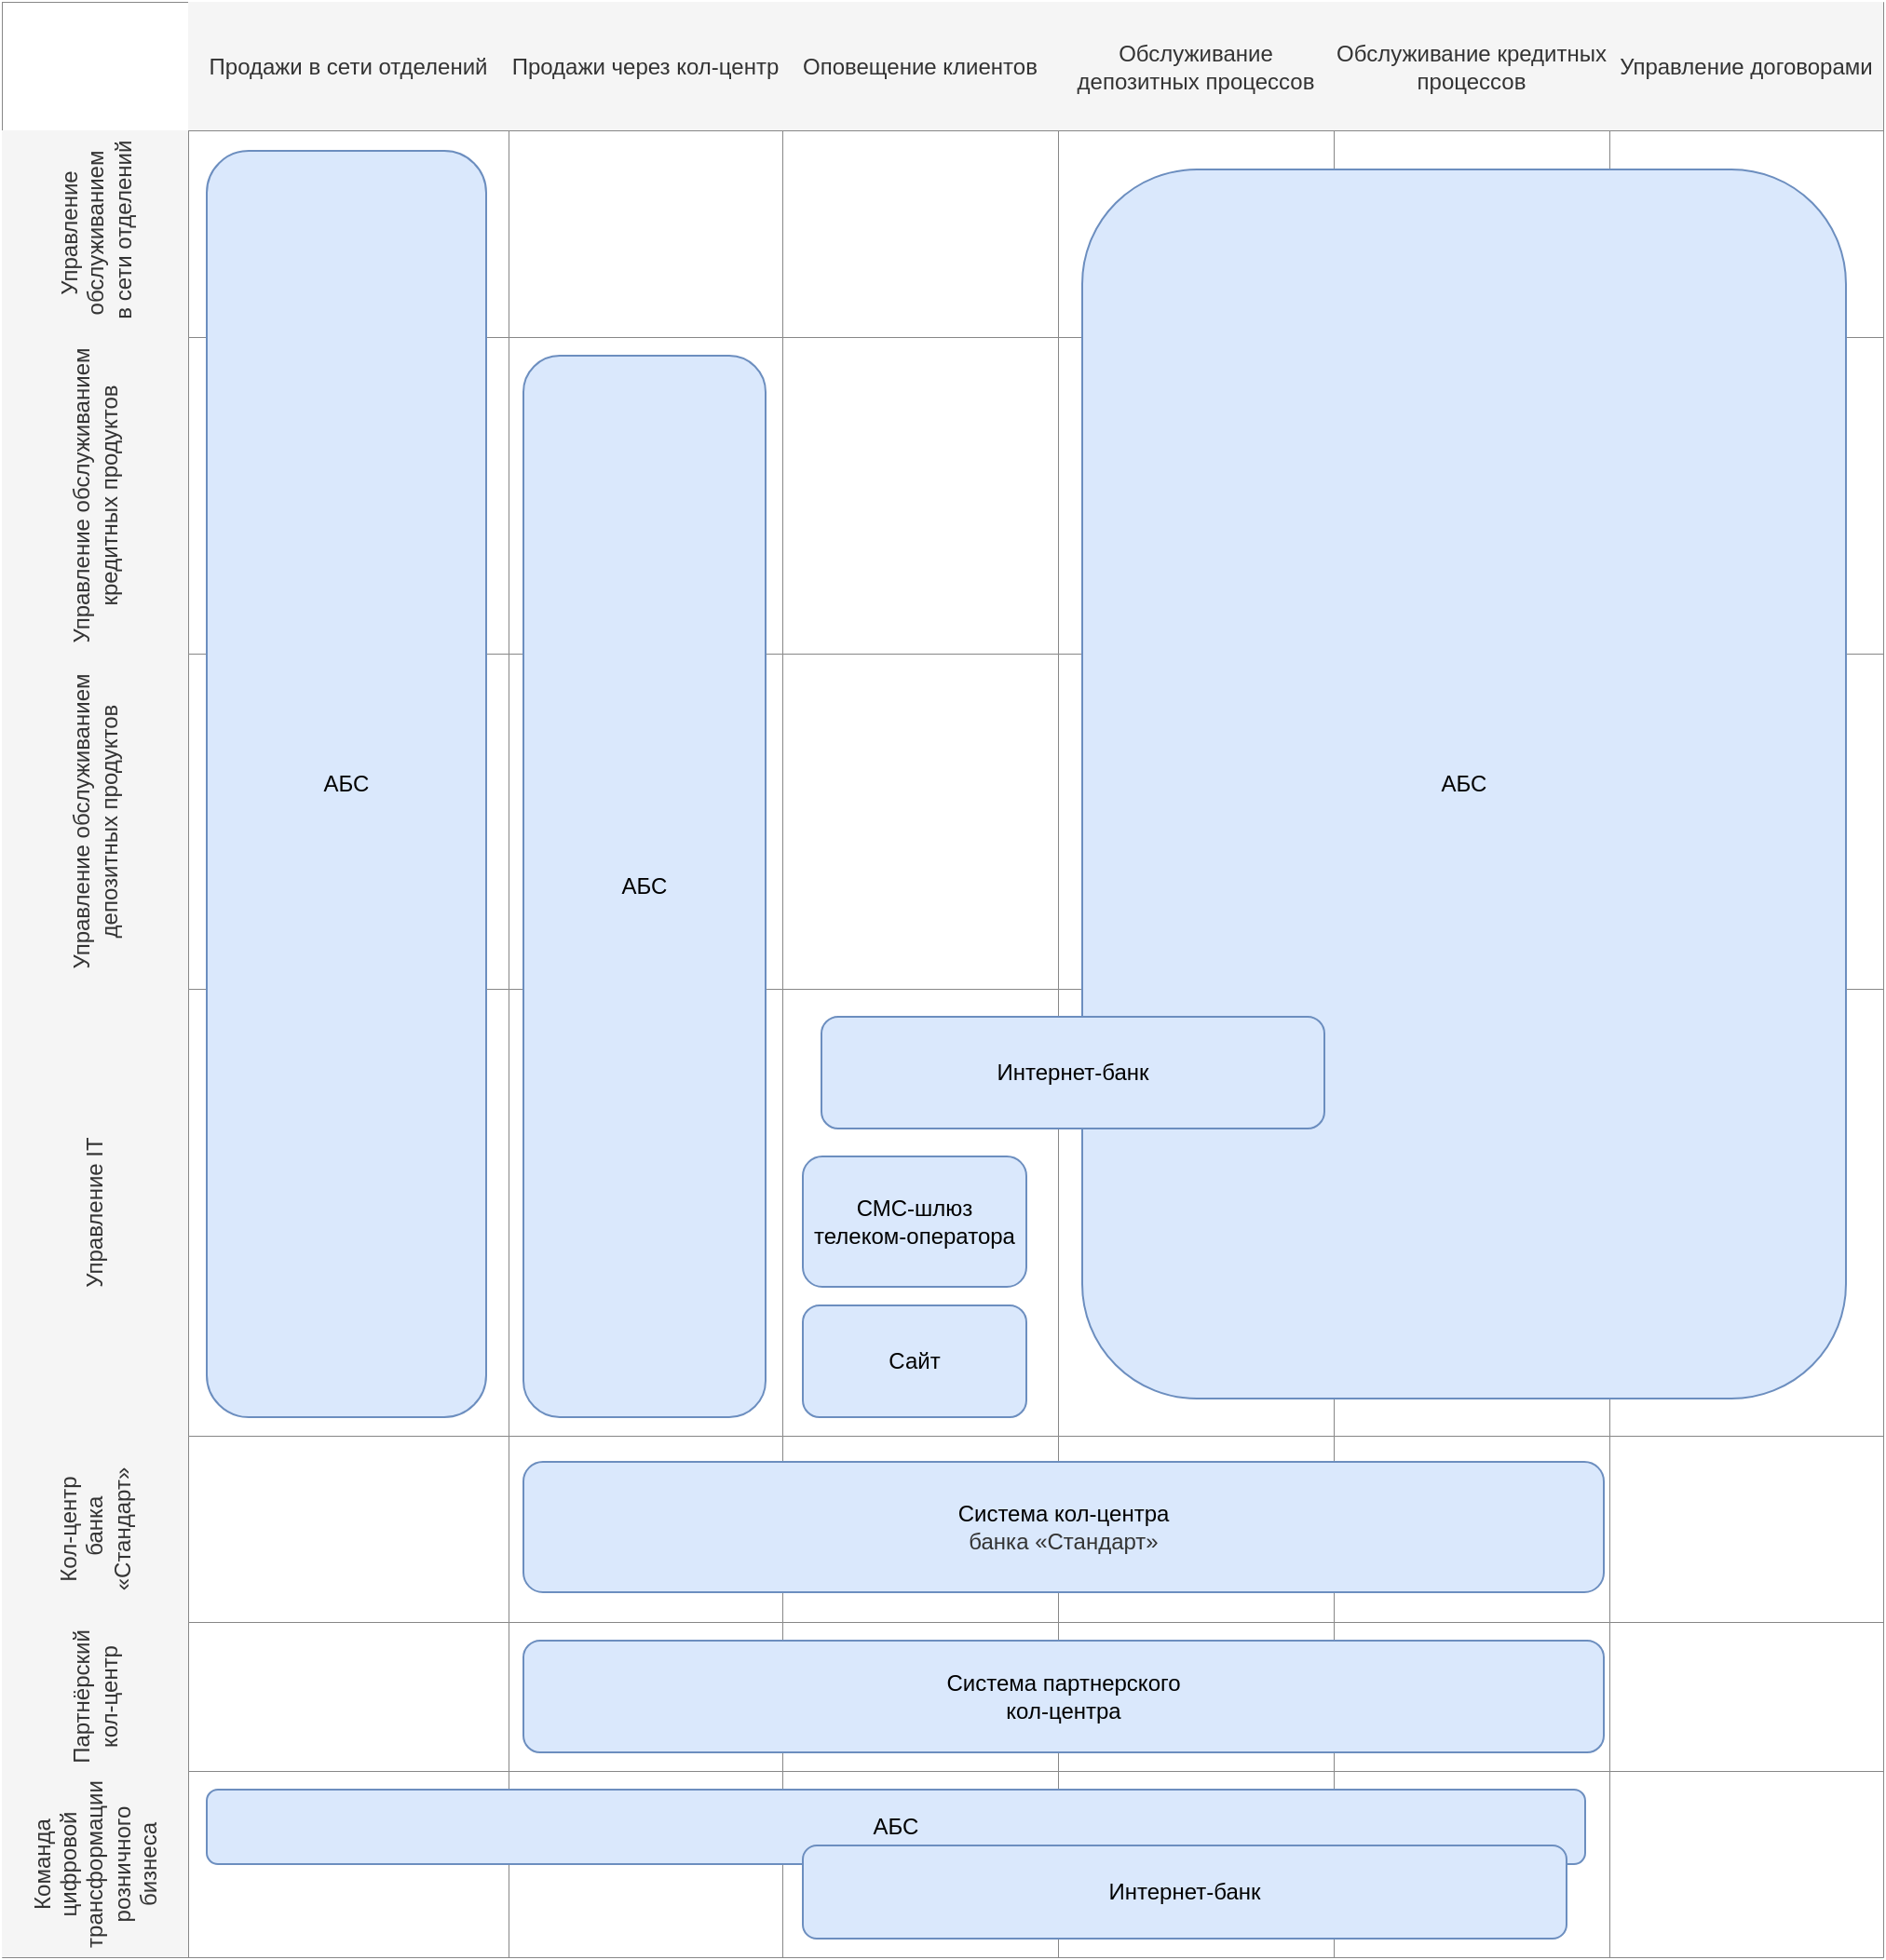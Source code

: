 <mxfile version="27.0.9">
  <diagram name="Страница — 1" id="2cAWmT8eCPH076zVH4jf">
    <mxGraphModel dx="3700" dy="1887" grid="1" gridSize="10" guides="1" tooltips="1" connect="1" arrows="1" fold="1" page="1" pageScale="1" pageWidth="827" pageHeight="1169" math="0" shadow="0">
      <root>
        <mxCell id="0" />
        <mxCell id="1" parent="0" />
        <mxCell id="GMlVwXj9C4NVi-SE928_-1" value="" style="shape=table;startSize=0;container=1;collapsible=0;childLayout=tableLayout;strokeColor=#878787;strokeWidth=0.5;" parent="1" vertex="1">
          <mxGeometry x="320" y="240" width="1010" height="1050" as="geometry" />
        </mxCell>
        <mxCell id="GMlVwXj9C4NVi-SE928_-2" value="" style="shape=tableRow;horizontal=0;startSize=0;swimlaneHead=0;swimlaneBody=0;strokeColor=inherit;top=0;left=0;bottom=0;right=0;collapsible=0;dropTarget=0;fillColor=none;points=[[0,0.5],[1,0.5]];portConstraint=eastwest;" parent="GMlVwXj9C4NVi-SE928_-1" vertex="1">
          <mxGeometry width="1010" height="69" as="geometry" />
        </mxCell>
        <mxCell id="GMlVwXj9C4NVi-SE928_-3" value="" style="shape=partialRectangle;html=1;whiteSpace=wrap;connectable=0;strokeColor=inherit;overflow=hidden;fillColor=none;top=0;left=0;bottom=0;right=0;pointerEvents=1;" parent="GMlVwXj9C4NVi-SE928_-2" vertex="1">
          <mxGeometry width="100" height="69" as="geometry">
            <mxRectangle width="100" height="69" as="alternateBounds" />
          </mxGeometry>
        </mxCell>
        <mxCell id="GMlVwXj9C4NVi-SE928_-4" value="Продажи в сети отделений" style="shape=partialRectangle;html=1;whiteSpace=wrap;connectable=0;strokeColor=#666666;overflow=hidden;fillColor=#f5f5f5;top=0;left=0;bottom=0;right=0;pointerEvents=1;fontColor=#333333;" parent="GMlVwXj9C4NVi-SE928_-2" vertex="1">
          <mxGeometry x="100" width="172" height="69" as="geometry">
            <mxRectangle width="172" height="69" as="alternateBounds" />
          </mxGeometry>
        </mxCell>
        <mxCell id="GMlVwXj9C4NVi-SE928_-5" value="Продажи через кол-центр" style="shape=partialRectangle;html=1;whiteSpace=wrap;connectable=0;strokeColor=#666666;overflow=hidden;fillColor=#f5f5f5;top=0;left=0;bottom=0;right=0;pointerEvents=1;fontColor=#333333;" parent="GMlVwXj9C4NVi-SE928_-2" vertex="1">
          <mxGeometry x="272" width="147" height="69" as="geometry">
            <mxRectangle width="147" height="69" as="alternateBounds" />
          </mxGeometry>
        </mxCell>
        <mxCell id="GMlVwXj9C4NVi-SE928_-6" value="Оповещение клиентов" style="shape=partialRectangle;html=1;whiteSpace=wrap;connectable=0;strokeColor=#666666;overflow=hidden;fillColor=#f5f5f5;top=0;left=0;bottom=0;right=0;pointerEvents=1;fontColor=#333333;" parent="GMlVwXj9C4NVi-SE928_-2" vertex="1">
          <mxGeometry x="419" width="148" height="69" as="geometry">
            <mxRectangle width="148" height="69" as="alternateBounds" />
          </mxGeometry>
        </mxCell>
        <mxCell id="GMlVwXj9C4NVi-SE928_-7" value="Обслуживание депозитных процессов" style="shape=partialRectangle;html=1;whiteSpace=wrap;connectable=0;strokeColor=#666666;overflow=hidden;fillColor=#f5f5f5;top=0;left=0;bottom=0;right=0;pointerEvents=1;fontColor=#333333;" parent="GMlVwXj9C4NVi-SE928_-2" vertex="1">
          <mxGeometry x="567" width="148" height="69" as="geometry">
            <mxRectangle width="148" height="69" as="alternateBounds" />
          </mxGeometry>
        </mxCell>
        <mxCell id="GMlVwXj9C4NVi-SE928_-8" value="Обслуживание кредитных процессов" style="shape=partialRectangle;html=1;whiteSpace=wrap;connectable=0;strokeColor=#666666;overflow=hidden;fillColor=#f5f5f5;top=0;left=0;bottom=0;right=0;pointerEvents=1;fontColor=#333333;" parent="GMlVwXj9C4NVi-SE928_-2" vertex="1">
          <mxGeometry x="715" width="148" height="69" as="geometry">
            <mxRectangle width="148" height="69" as="alternateBounds" />
          </mxGeometry>
        </mxCell>
        <mxCell id="GMlVwXj9C4NVi-SE928_-9" value="Управление договорами" style="shape=partialRectangle;html=1;whiteSpace=wrap;connectable=0;strokeColor=#666666;overflow=hidden;fillColor=#f5f5f5;top=0;left=0;bottom=0;right=0;pointerEvents=1;fontColor=#333333;" parent="GMlVwXj9C4NVi-SE928_-2" vertex="1">
          <mxGeometry x="863" width="147" height="69" as="geometry">
            <mxRectangle width="147" height="69" as="alternateBounds" />
          </mxGeometry>
        </mxCell>
        <mxCell id="GMlVwXj9C4NVi-SE928_-10" value="" style="shape=tableRow;horizontal=0;startSize=0;swimlaneHead=0;swimlaneBody=0;strokeColor=inherit;top=0;left=0;bottom=0;right=0;collapsible=0;dropTarget=0;fillColor=none;points=[[0,0.5],[1,0.5]];portConstraint=eastwest;" parent="GMlVwXj9C4NVi-SE928_-1" vertex="1">
          <mxGeometry y="69" width="1010" height="111" as="geometry" />
        </mxCell>
        <mxCell id="GMlVwXj9C4NVi-SE928_-11" value="&lt;font&gt;Управление обслуживанием&lt;/font&gt;&lt;div&gt;&lt;font&gt;&amp;nbsp;в сети отделений&lt;/font&gt;&lt;/div&gt;" style="shape=partialRectangle;html=1;whiteSpace=wrap;connectable=0;strokeColor=#666666;overflow=hidden;fillColor=#f5f5f5;top=0;left=0;bottom=0;right=0;pointerEvents=1;fontColor=#333333;horizontal=0;" parent="GMlVwXj9C4NVi-SE928_-10" vertex="1">
          <mxGeometry width="100" height="111" as="geometry">
            <mxRectangle width="100" height="111" as="alternateBounds" />
          </mxGeometry>
        </mxCell>
        <mxCell id="GMlVwXj9C4NVi-SE928_-12" value="" style="shape=partialRectangle;html=1;whiteSpace=wrap;connectable=0;strokeColor=inherit;overflow=hidden;fillColor=none;top=0;left=0;bottom=0;right=0;pointerEvents=1;" parent="GMlVwXj9C4NVi-SE928_-10" vertex="1">
          <mxGeometry x="100" width="172" height="111" as="geometry">
            <mxRectangle width="172" height="111" as="alternateBounds" />
          </mxGeometry>
        </mxCell>
        <mxCell id="GMlVwXj9C4NVi-SE928_-13" value="" style="shape=partialRectangle;html=1;whiteSpace=wrap;connectable=0;strokeColor=inherit;overflow=hidden;fillColor=none;top=0;left=0;bottom=0;right=0;pointerEvents=1;" parent="GMlVwXj9C4NVi-SE928_-10" vertex="1">
          <mxGeometry x="272" width="147" height="111" as="geometry">
            <mxRectangle width="147" height="111" as="alternateBounds" />
          </mxGeometry>
        </mxCell>
        <mxCell id="GMlVwXj9C4NVi-SE928_-14" value="" style="shape=partialRectangle;html=1;whiteSpace=wrap;connectable=0;strokeColor=inherit;overflow=hidden;fillColor=none;top=0;left=0;bottom=0;right=0;pointerEvents=1;" parent="GMlVwXj9C4NVi-SE928_-10" vertex="1">
          <mxGeometry x="419" width="148" height="111" as="geometry">
            <mxRectangle width="148" height="111" as="alternateBounds" />
          </mxGeometry>
        </mxCell>
        <mxCell id="GMlVwXj9C4NVi-SE928_-15" value="" style="shape=partialRectangle;html=1;whiteSpace=wrap;connectable=0;strokeColor=inherit;overflow=hidden;fillColor=none;top=0;left=0;bottom=0;right=0;pointerEvents=1;" parent="GMlVwXj9C4NVi-SE928_-10" vertex="1">
          <mxGeometry x="567" width="148" height="111" as="geometry">
            <mxRectangle width="148" height="111" as="alternateBounds" />
          </mxGeometry>
        </mxCell>
        <mxCell id="GMlVwXj9C4NVi-SE928_-16" value="" style="shape=partialRectangle;html=1;whiteSpace=wrap;connectable=0;strokeColor=inherit;overflow=hidden;fillColor=none;top=0;left=0;bottom=0;right=0;pointerEvents=1;" parent="GMlVwXj9C4NVi-SE928_-10" vertex="1">
          <mxGeometry x="715" width="148" height="111" as="geometry">
            <mxRectangle width="148" height="111" as="alternateBounds" />
          </mxGeometry>
        </mxCell>
        <mxCell id="GMlVwXj9C4NVi-SE928_-17" value="" style="shape=partialRectangle;html=1;whiteSpace=wrap;connectable=0;strokeColor=inherit;overflow=hidden;fillColor=none;top=0;left=0;bottom=0;right=0;pointerEvents=1;" parent="GMlVwXj9C4NVi-SE928_-10" vertex="1">
          <mxGeometry x="863" width="147" height="111" as="geometry">
            <mxRectangle width="147" height="111" as="alternateBounds" />
          </mxGeometry>
        </mxCell>
        <mxCell id="GMlVwXj9C4NVi-SE928_-18" value="" style="shape=tableRow;horizontal=0;startSize=0;swimlaneHead=0;swimlaneBody=0;strokeColor=inherit;top=0;left=0;bottom=0;right=0;collapsible=0;dropTarget=0;fillColor=none;points=[[0,0.5],[1,0.5]];portConstraint=eastwest;" parent="GMlVwXj9C4NVi-SE928_-1" vertex="1">
          <mxGeometry y="180" width="1010" height="170" as="geometry" />
        </mxCell>
        <mxCell id="GMlVwXj9C4NVi-SE928_-19" value="Управление обслуживанием кредитных продуктов" style="shape=partialRectangle;html=1;whiteSpace=wrap;connectable=0;overflow=hidden;top=0;left=0;bottom=0;right=0;pointerEvents=1;fillColor=#f5f5f5;strokeColor=#666666;fontColor=#333333;horizontal=0;" parent="GMlVwXj9C4NVi-SE928_-18" vertex="1">
          <mxGeometry width="100" height="170" as="geometry">
            <mxRectangle width="100" height="170" as="alternateBounds" />
          </mxGeometry>
        </mxCell>
        <mxCell id="GMlVwXj9C4NVi-SE928_-20" value="" style="shape=partialRectangle;html=1;whiteSpace=wrap;connectable=0;strokeColor=inherit;overflow=hidden;fillColor=none;top=0;left=0;bottom=0;right=0;pointerEvents=1;" parent="GMlVwXj9C4NVi-SE928_-18" vertex="1">
          <mxGeometry x="100" width="172" height="170" as="geometry">
            <mxRectangle width="172" height="170" as="alternateBounds" />
          </mxGeometry>
        </mxCell>
        <mxCell id="GMlVwXj9C4NVi-SE928_-21" value="" style="shape=partialRectangle;html=1;whiteSpace=wrap;connectable=0;strokeColor=inherit;overflow=hidden;fillColor=none;top=0;left=0;bottom=0;right=0;pointerEvents=1;" parent="GMlVwXj9C4NVi-SE928_-18" vertex="1">
          <mxGeometry x="272" width="147" height="170" as="geometry">
            <mxRectangle width="147" height="170" as="alternateBounds" />
          </mxGeometry>
        </mxCell>
        <mxCell id="GMlVwXj9C4NVi-SE928_-22" value="" style="shape=partialRectangle;html=1;whiteSpace=wrap;connectable=0;strokeColor=inherit;overflow=hidden;fillColor=none;top=0;left=0;bottom=0;right=0;pointerEvents=1;" parent="GMlVwXj9C4NVi-SE928_-18" vertex="1">
          <mxGeometry x="419" width="148" height="170" as="geometry">
            <mxRectangle width="148" height="170" as="alternateBounds" />
          </mxGeometry>
        </mxCell>
        <mxCell id="GMlVwXj9C4NVi-SE928_-23" value="" style="shape=partialRectangle;html=1;whiteSpace=wrap;connectable=0;strokeColor=inherit;overflow=hidden;fillColor=none;top=0;left=0;bottom=0;right=0;pointerEvents=1;" parent="GMlVwXj9C4NVi-SE928_-18" vertex="1">
          <mxGeometry x="567" width="148" height="170" as="geometry">
            <mxRectangle width="148" height="170" as="alternateBounds" />
          </mxGeometry>
        </mxCell>
        <mxCell id="GMlVwXj9C4NVi-SE928_-24" value="" style="shape=partialRectangle;html=1;whiteSpace=wrap;connectable=0;strokeColor=inherit;overflow=hidden;fillColor=none;top=0;left=0;bottom=0;right=0;pointerEvents=1;" parent="GMlVwXj9C4NVi-SE928_-18" vertex="1">
          <mxGeometry x="715" width="148" height="170" as="geometry">
            <mxRectangle width="148" height="170" as="alternateBounds" />
          </mxGeometry>
        </mxCell>
        <mxCell id="GMlVwXj9C4NVi-SE928_-25" value="" style="shape=partialRectangle;html=1;whiteSpace=wrap;connectable=0;strokeColor=inherit;overflow=hidden;fillColor=none;top=0;left=0;bottom=0;right=0;pointerEvents=1;" parent="GMlVwXj9C4NVi-SE928_-18" vertex="1">
          <mxGeometry x="863" width="147" height="170" as="geometry">
            <mxRectangle width="147" height="170" as="alternateBounds" />
          </mxGeometry>
        </mxCell>
        <mxCell id="GMlVwXj9C4NVi-SE928_-26" value="" style="shape=tableRow;horizontal=0;startSize=0;swimlaneHead=0;swimlaneBody=0;strokeColor=inherit;top=0;left=0;bottom=0;right=0;collapsible=0;dropTarget=0;fillColor=none;points=[[0,0.5],[1,0.5]];portConstraint=eastwest;" parent="GMlVwXj9C4NVi-SE928_-1" vertex="1">
          <mxGeometry y="350" width="1010" height="180" as="geometry" />
        </mxCell>
        <mxCell id="GMlVwXj9C4NVi-SE928_-27" value="Управление обслуживанием депозитных продуктов" style="shape=partialRectangle;html=1;whiteSpace=wrap;connectable=0;strokeColor=#666666;overflow=hidden;fillColor=#f5f5f5;top=0;left=0;bottom=0;right=0;pointerEvents=1;fontColor=#333333;horizontal=0;" parent="GMlVwXj9C4NVi-SE928_-26" vertex="1">
          <mxGeometry width="100" height="180" as="geometry">
            <mxRectangle width="100" height="180" as="alternateBounds" />
          </mxGeometry>
        </mxCell>
        <mxCell id="GMlVwXj9C4NVi-SE928_-28" value="" style="shape=partialRectangle;html=1;whiteSpace=wrap;connectable=0;strokeColor=inherit;overflow=hidden;fillColor=none;top=0;left=0;bottom=0;right=0;pointerEvents=1;" parent="GMlVwXj9C4NVi-SE928_-26" vertex="1">
          <mxGeometry x="100" width="172" height="180" as="geometry">
            <mxRectangle width="172" height="180" as="alternateBounds" />
          </mxGeometry>
        </mxCell>
        <mxCell id="GMlVwXj9C4NVi-SE928_-29" value="" style="shape=partialRectangle;html=1;whiteSpace=wrap;connectable=0;strokeColor=inherit;overflow=hidden;fillColor=none;top=0;left=0;bottom=0;right=0;pointerEvents=1;" parent="GMlVwXj9C4NVi-SE928_-26" vertex="1">
          <mxGeometry x="272" width="147" height="180" as="geometry">
            <mxRectangle width="147" height="180" as="alternateBounds" />
          </mxGeometry>
        </mxCell>
        <mxCell id="GMlVwXj9C4NVi-SE928_-30" value="" style="shape=partialRectangle;html=1;whiteSpace=wrap;connectable=0;strokeColor=inherit;overflow=hidden;fillColor=none;top=0;left=0;bottom=0;right=0;pointerEvents=1;" parent="GMlVwXj9C4NVi-SE928_-26" vertex="1">
          <mxGeometry x="419" width="148" height="180" as="geometry">
            <mxRectangle width="148" height="180" as="alternateBounds" />
          </mxGeometry>
        </mxCell>
        <mxCell id="GMlVwXj9C4NVi-SE928_-31" value="" style="shape=partialRectangle;html=1;whiteSpace=wrap;connectable=0;strokeColor=inherit;overflow=hidden;fillColor=none;top=0;left=0;bottom=0;right=0;pointerEvents=1;" parent="GMlVwXj9C4NVi-SE928_-26" vertex="1">
          <mxGeometry x="567" width="148" height="180" as="geometry">
            <mxRectangle width="148" height="180" as="alternateBounds" />
          </mxGeometry>
        </mxCell>
        <mxCell id="GMlVwXj9C4NVi-SE928_-32" value="" style="shape=partialRectangle;html=1;whiteSpace=wrap;connectable=0;strokeColor=inherit;overflow=hidden;fillColor=none;top=0;left=0;bottom=0;right=0;pointerEvents=1;" parent="GMlVwXj9C4NVi-SE928_-26" vertex="1">
          <mxGeometry x="715" width="148" height="180" as="geometry">
            <mxRectangle width="148" height="180" as="alternateBounds" />
          </mxGeometry>
        </mxCell>
        <mxCell id="GMlVwXj9C4NVi-SE928_-33" value="" style="shape=partialRectangle;html=1;whiteSpace=wrap;connectable=0;strokeColor=inherit;overflow=hidden;fillColor=none;top=0;left=0;bottom=0;right=0;pointerEvents=1;" parent="GMlVwXj9C4NVi-SE928_-26" vertex="1">
          <mxGeometry x="863" width="147" height="180" as="geometry">
            <mxRectangle width="147" height="180" as="alternateBounds" />
          </mxGeometry>
        </mxCell>
        <mxCell id="GMlVwXj9C4NVi-SE928_-34" value="" style="shape=tableRow;horizontal=0;startSize=0;swimlaneHead=0;swimlaneBody=0;strokeColor=inherit;top=0;left=0;bottom=0;right=0;collapsible=0;dropTarget=0;fillColor=none;points=[[0,0.5],[1,0.5]];portConstraint=eastwest;" parent="GMlVwXj9C4NVi-SE928_-1" vertex="1">
          <mxGeometry y="530" width="1010" height="240" as="geometry" />
        </mxCell>
        <mxCell id="GMlVwXj9C4NVi-SE928_-35" value="Управление IT" style="shape=partialRectangle;html=1;whiteSpace=wrap;connectable=0;strokeColor=#666666;overflow=hidden;fillColor=#f5f5f5;top=0;left=0;bottom=0;right=0;pointerEvents=1;fontColor=#333333;horizontal=0;" parent="GMlVwXj9C4NVi-SE928_-34" vertex="1">
          <mxGeometry width="100" height="240" as="geometry">
            <mxRectangle width="100" height="240" as="alternateBounds" />
          </mxGeometry>
        </mxCell>
        <mxCell id="GMlVwXj9C4NVi-SE928_-36" value="" style="shape=partialRectangle;html=1;whiteSpace=wrap;connectable=0;strokeColor=inherit;overflow=hidden;fillColor=none;top=0;left=0;bottom=0;right=0;pointerEvents=1;" parent="GMlVwXj9C4NVi-SE928_-34" vertex="1">
          <mxGeometry x="100" width="172" height="240" as="geometry">
            <mxRectangle width="172" height="240" as="alternateBounds" />
          </mxGeometry>
        </mxCell>
        <mxCell id="GMlVwXj9C4NVi-SE928_-37" value="" style="shape=partialRectangle;html=1;whiteSpace=wrap;connectable=0;strokeColor=inherit;overflow=hidden;fillColor=none;top=0;left=0;bottom=0;right=0;pointerEvents=1;" parent="GMlVwXj9C4NVi-SE928_-34" vertex="1">
          <mxGeometry x="272" width="147" height="240" as="geometry">
            <mxRectangle width="147" height="240" as="alternateBounds" />
          </mxGeometry>
        </mxCell>
        <mxCell id="GMlVwXj9C4NVi-SE928_-38" value="" style="shape=partialRectangle;html=1;whiteSpace=wrap;connectable=0;strokeColor=inherit;overflow=hidden;fillColor=none;top=0;left=0;bottom=0;right=0;pointerEvents=1;" parent="GMlVwXj9C4NVi-SE928_-34" vertex="1">
          <mxGeometry x="419" width="148" height="240" as="geometry">
            <mxRectangle width="148" height="240" as="alternateBounds" />
          </mxGeometry>
        </mxCell>
        <mxCell id="GMlVwXj9C4NVi-SE928_-39" value="" style="shape=partialRectangle;html=1;whiteSpace=wrap;connectable=0;strokeColor=inherit;overflow=hidden;fillColor=none;top=0;left=0;bottom=0;right=0;pointerEvents=1;" parent="GMlVwXj9C4NVi-SE928_-34" vertex="1">
          <mxGeometry x="567" width="148" height="240" as="geometry">
            <mxRectangle width="148" height="240" as="alternateBounds" />
          </mxGeometry>
        </mxCell>
        <mxCell id="GMlVwXj9C4NVi-SE928_-40" value="" style="shape=partialRectangle;html=1;whiteSpace=wrap;connectable=0;strokeColor=inherit;overflow=hidden;fillColor=none;top=0;left=0;bottom=0;right=0;pointerEvents=1;" parent="GMlVwXj9C4NVi-SE928_-34" vertex="1">
          <mxGeometry x="715" width="148" height="240" as="geometry">
            <mxRectangle width="148" height="240" as="alternateBounds" />
          </mxGeometry>
        </mxCell>
        <mxCell id="GMlVwXj9C4NVi-SE928_-41" value="" style="shape=partialRectangle;html=1;whiteSpace=wrap;connectable=0;strokeColor=inherit;overflow=hidden;fillColor=none;top=0;left=0;bottom=0;right=0;pointerEvents=1;" parent="GMlVwXj9C4NVi-SE928_-34" vertex="1">
          <mxGeometry x="863" width="147" height="240" as="geometry">
            <mxRectangle width="147" height="240" as="alternateBounds" />
          </mxGeometry>
        </mxCell>
        <mxCell id="GMlVwXj9C4NVi-SE928_-42" value="" style="shape=tableRow;horizontal=0;startSize=0;swimlaneHead=0;swimlaneBody=0;strokeColor=inherit;top=0;left=0;bottom=0;right=0;collapsible=0;dropTarget=0;fillColor=none;points=[[0,0.5],[1,0.5]];portConstraint=eastwest;" parent="GMlVwXj9C4NVi-SE928_-1" vertex="1">
          <mxGeometry y="770" width="1010" height="100" as="geometry" />
        </mxCell>
        <mxCell id="GMlVwXj9C4NVi-SE928_-43" value="Кол-центр&lt;div&gt;&amp;nbsp;банка «Стандарт»&lt;/div&gt;" style="shape=partialRectangle;html=1;whiteSpace=wrap;connectable=0;strokeColor=#666666;overflow=hidden;fillColor=#f5f5f5;top=0;left=0;bottom=0;right=0;pointerEvents=1;fontColor=#333333;horizontal=0;" parent="GMlVwXj9C4NVi-SE928_-42" vertex="1">
          <mxGeometry width="100" height="100" as="geometry">
            <mxRectangle width="100" height="100" as="alternateBounds" />
          </mxGeometry>
        </mxCell>
        <mxCell id="GMlVwXj9C4NVi-SE928_-44" value="" style="shape=partialRectangle;html=1;whiteSpace=wrap;connectable=0;strokeColor=inherit;overflow=hidden;fillColor=none;top=0;left=0;bottom=0;right=0;pointerEvents=1;" parent="GMlVwXj9C4NVi-SE928_-42" vertex="1">
          <mxGeometry x="100" width="172" height="100" as="geometry">
            <mxRectangle width="172" height="100" as="alternateBounds" />
          </mxGeometry>
        </mxCell>
        <mxCell id="GMlVwXj9C4NVi-SE928_-45" value="" style="shape=partialRectangle;html=1;whiteSpace=wrap;connectable=0;strokeColor=inherit;overflow=hidden;fillColor=none;top=0;left=0;bottom=0;right=0;pointerEvents=1;" parent="GMlVwXj9C4NVi-SE928_-42" vertex="1">
          <mxGeometry x="272" width="147" height="100" as="geometry">
            <mxRectangle width="147" height="100" as="alternateBounds" />
          </mxGeometry>
        </mxCell>
        <mxCell id="GMlVwXj9C4NVi-SE928_-46" value="" style="shape=partialRectangle;html=1;whiteSpace=wrap;connectable=0;strokeColor=inherit;overflow=hidden;fillColor=none;top=0;left=0;bottom=0;right=0;pointerEvents=1;" parent="GMlVwXj9C4NVi-SE928_-42" vertex="1">
          <mxGeometry x="419" width="148" height="100" as="geometry">
            <mxRectangle width="148" height="100" as="alternateBounds" />
          </mxGeometry>
        </mxCell>
        <mxCell id="GMlVwXj9C4NVi-SE928_-47" value="" style="shape=partialRectangle;html=1;whiteSpace=wrap;connectable=0;strokeColor=inherit;overflow=hidden;fillColor=none;top=0;left=0;bottom=0;right=0;pointerEvents=1;" parent="GMlVwXj9C4NVi-SE928_-42" vertex="1">
          <mxGeometry x="567" width="148" height="100" as="geometry">
            <mxRectangle width="148" height="100" as="alternateBounds" />
          </mxGeometry>
        </mxCell>
        <mxCell id="GMlVwXj9C4NVi-SE928_-48" value="" style="shape=partialRectangle;html=1;whiteSpace=wrap;connectable=0;strokeColor=inherit;overflow=hidden;fillColor=none;top=0;left=0;bottom=0;right=0;pointerEvents=1;" parent="GMlVwXj9C4NVi-SE928_-42" vertex="1">
          <mxGeometry x="715" width="148" height="100" as="geometry">
            <mxRectangle width="148" height="100" as="alternateBounds" />
          </mxGeometry>
        </mxCell>
        <mxCell id="GMlVwXj9C4NVi-SE928_-49" value="" style="shape=partialRectangle;html=1;whiteSpace=wrap;connectable=0;strokeColor=inherit;overflow=hidden;fillColor=none;top=0;left=0;bottom=0;right=0;pointerEvents=1;" parent="GMlVwXj9C4NVi-SE928_-42" vertex="1">
          <mxGeometry x="863" width="147" height="100" as="geometry">
            <mxRectangle width="147" height="100" as="alternateBounds" />
          </mxGeometry>
        </mxCell>
        <mxCell id="GMlVwXj9C4NVi-SE928_-50" value="" style="shape=tableRow;horizontal=0;startSize=0;swimlaneHead=0;swimlaneBody=0;strokeColor=inherit;top=0;left=0;bottom=0;right=0;collapsible=0;dropTarget=0;fillColor=none;points=[[0,0.5],[1,0.5]];portConstraint=eastwest;" parent="GMlVwXj9C4NVi-SE928_-1" vertex="1">
          <mxGeometry y="870" width="1010" height="80" as="geometry" />
        </mxCell>
        <mxCell id="GMlVwXj9C4NVi-SE928_-51" value="Партнёрский кол-центр" style="shape=partialRectangle;html=1;whiteSpace=wrap;connectable=0;strokeColor=#666666;overflow=hidden;fillColor=#f5f5f5;top=0;left=0;bottom=0;right=0;pointerEvents=1;fontColor=#333333;horizontal=0;" parent="GMlVwXj9C4NVi-SE928_-50" vertex="1">
          <mxGeometry width="100" height="80" as="geometry">
            <mxRectangle width="100" height="80" as="alternateBounds" />
          </mxGeometry>
        </mxCell>
        <mxCell id="GMlVwXj9C4NVi-SE928_-52" value="" style="shape=partialRectangle;html=1;whiteSpace=wrap;connectable=0;strokeColor=inherit;overflow=hidden;fillColor=none;top=0;left=0;bottom=0;right=0;pointerEvents=1;" parent="GMlVwXj9C4NVi-SE928_-50" vertex="1">
          <mxGeometry x="100" width="172" height="80" as="geometry">
            <mxRectangle width="172" height="80" as="alternateBounds" />
          </mxGeometry>
        </mxCell>
        <mxCell id="GMlVwXj9C4NVi-SE928_-53" value="" style="shape=partialRectangle;html=1;whiteSpace=wrap;connectable=0;strokeColor=inherit;overflow=hidden;fillColor=none;top=0;left=0;bottom=0;right=0;pointerEvents=1;" parent="GMlVwXj9C4NVi-SE928_-50" vertex="1">
          <mxGeometry x="272" width="147" height="80" as="geometry">
            <mxRectangle width="147" height="80" as="alternateBounds" />
          </mxGeometry>
        </mxCell>
        <mxCell id="GMlVwXj9C4NVi-SE928_-54" value="" style="shape=partialRectangle;html=1;whiteSpace=wrap;connectable=0;strokeColor=inherit;overflow=hidden;fillColor=none;top=0;left=0;bottom=0;right=0;pointerEvents=1;" parent="GMlVwXj9C4NVi-SE928_-50" vertex="1">
          <mxGeometry x="419" width="148" height="80" as="geometry">
            <mxRectangle width="148" height="80" as="alternateBounds" />
          </mxGeometry>
        </mxCell>
        <mxCell id="GMlVwXj9C4NVi-SE928_-55" value="" style="shape=partialRectangle;html=1;whiteSpace=wrap;connectable=0;strokeColor=inherit;overflow=hidden;fillColor=none;top=0;left=0;bottom=0;right=0;pointerEvents=1;" parent="GMlVwXj9C4NVi-SE928_-50" vertex="1">
          <mxGeometry x="567" width="148" height="80" as="geometry">
            <mxRectangle width="148" height="80" as="alternateBounds" />
          </mxGeometry>
        </mxCell>
        <mxCell id="GMlVwXj9C4NVi-SE928_-56" value="" style="shape=partialRectangle;html=1;whiteSpace=wrap;connectable=0;strokeColor=inherit;overflow=hidden;fillColor=none;top=0;left=0;bottom=0;right=0;pointerEvents=1;" parent="GMlVwXj9C4NVi-SE928_-50" vertex="1">
          <mxGeometry x="715" width="148" height="80" as="geometry">
            <mxRectangle width="148" height="80" as="alternateBounds" />
          </mxGeometry>
        </mxCell>
        <mxCell id="GMlVwXj9C4NVi-SE928_-57" value="" style="shape=partialRectangle;html=1;whiteSpace=wrap;connectable=0;strokeColor=inherit;overflow=hidden;fillColor=none;top=0;left=0;bottom=0;right=0;pointerEvents=1;" parent="GMlVwXj9C4NVi-SE928_-50" vertex="1">
          <mxGeometry x="863" width="147" height="80" as="geometry">
            <mxRectangle width="147" height="80" as="alternateBounds" />
          </mxGeometry>
        </mxCell>
        <mxCell id="GMlVwXj9C4NVi-SE928_-58" value="" style="shape=tableRow;horizontal=0;startSize=0;swimlaneHead=0;swimlaneBody=0;strokeColor=inherit;top=0;left=0;bottom=0;right=0;collapsible=0;dropTarget=0;fillColor=none;points=[[0,0.5],[1,0.5]];portConstraint=eastwest;" parent="GMlVwXj9C4NVi-SE928_-1" vertex="1">
          <mxGeometry y="950" width="1010" height="100" as="geometry" />
        </mxCell>
        <mxCell id="GMlVwXj9C4NVi-SE928_-59" value="Команда цифровой трансформации розничного бизнеса" style="shape=partialRectangle;html=1;whiteSpace=wrap;connectable=0;strokeColor=#666666;overflow=hidden;fillColor=#f5f5f5;top=0;left=0;bottom=0;right=0;pointerEvents=1;fontColor=#333333;horizontal=0;" parent="GMlVwXj9C4NVi-SE928_-58" vertex="1">
          <mxGeometry width="100" height="100" as="geometry">
            <mxRectangle width="100" height="100" as="alternateBounds" />
          </mxGeometry>
        </mxCell>
        <mxCell id="GMlVwXj9C4NVi-SE928_-60" value="" style="shape=partialRectangle;html=1;whiteSpace=wrap;connectable=0;strokeColor=inherit;overflow=hidden;fillColor=none;top=0;left=0;bottom=0;right=0;pointerEvents=1;" parent="GMlVwXj9C4NVi-SE928_-58" vertex="1">
          <mxGeometry x="100" width="172" height="100" as="geometry">
            <mxRectangle width="172" height="100" as="alternateBounds" />
          </mxGeometry>
        </mxCell>
        <mxCell id="GMlVwXj9C4NVi-SE928_-61" value="" style="shape=partialRectangle;html=1;whiteSpace=wrap;connectable=0;strokeColor=inherit;overflow=hidden;fillColor=none;top=0;left=0;bottom=0;right=0;pointerEvents=1;" parent="GMlVwXj9C4NVi-SE928_-58" vertex="1">
          <mxGeometry x="272" width="147" height="100" as="geometry">
            <mxRectangle width="147" height="100" as="alternateBounds" />
          </mxGeometry>
        </mxCell>
        <mxCell id="GMlVwXj9C4NVi-SE928_-62" value="" style="shape=partialRectangle;html=1;whiteSpace=wrap;connectable=0;strokeColor=inherit;overflow=hidden;fillColor=none;top=0;left=0;bottom=0;right=0;pointerEvents=1;" parent="GMlVwXj9C4NVi-SE928_-58" vertex="1">
          <mxGeometry x="419" width="148" height="100" as="geometry">
            <mxRectangle width="148" height="100" as="alternateBounds" />
          </mxGeometry>
        </mxCell>
        <mxCell id="GMlVwXj9C4NVi-SE928_-63" value="" style="shape=partialRectangle;html=1;whiteSpace=wrap;connectable=0;strokeColor=inherit;overflow=hidden;fillColor=none;top=0;left=0;bottom=0;right=0;pointerEvents=1;" parent="GMlVwXj9C4NVi-SE928_-58" vertex="1">
          <mxGeometry x="567" width="148" height="100" as="geometry">
            <mxRectangle width="148" height="100" as="alternateBounds" />
          </mxGeometry>
        </mxCell>
        <mxCell id="GMlVwXj9C4NVi-SE928_-64" value="" style="shape=partialRectangle;html=1;whiteSpace=wrap;connectable=0;strokeColor=inherit;overflow=hidden;fillColor=none;top=0;left=0;bottom=0;right=0;pointerEvents=1;" parent="GMlVwXj9C4NVi-SE928_-58" vertex="1">
          <mxGeometry x="715" width="148" height="100" as="geometry">
            <mxRectangle width="148" height="100" as="alternateBounds" />
          </mxGeometry>
        </mxCell>
        <mxCell id="GMlVwXj9C4NVi-SE928_-65" value="" style="shape=partialRectangle;html=1;whiteSpace=wrap;connectable=0;strokeColor=inherit;overflow=hidden;fillColor=none;top=0;left=0;bottom=0;right=0;pointerEvents=1;" parent="GMlVwXj9C4NVi-SE928_-58" vertex="1">
          <mxGeometry x="863" width="147" height="100" as="geometry">
            <mxRectangle width="147" height="100" as="alternateBounds" />
          </mxGeometry>
        </mxCell>
        <mxCell id="GMlVwXj9C4NVi-SE928_-66" value="АБС" style="rounded=1;whiteSpace=wrap;html=1;fillColor=#dae8fc;strokeColor=#6c8ebf;fillOpacity=100;" parent="1" vertex="1">
          <mxGeometry x="900" y="330" width="410" height="660" as="geometry" />
        </mxCell>
        <mxCell id="GMlVwXj9C4NVi-SE928_-67" value="Сайт" style="rounded=1;whiteSpace=wrap;html=1;fillColor=#dae8fc;strokeColor=#6c8ebf;" parent="1" vertex="1">
          <mxGeometry x="750" y="940" width="120" height="60" as="geometry" />
        </mxCell>
        <mxCell id="GMlVwXj9C4NVi-SE928_-68" value="Система партнерского&lt;div&gt;кол-центра&lt;/div&gt;" style="rounded=1;whiteSpace=wrap;html=1;fillColor=#dae8fc;strokeColor=#6c8ebf;" parent="1" vertex="1">
          <mxGeometry x="600" y="1120" width="580" height="60" as="geometry" />
        </mxCell>
        <mxCell id="GMlVwXj9C4NVi-SE928_-69" value="Интернет-банк" style="rounded=1;whiteSpace=wrap;html=1;fillColor=#dae8fc;strokeColor=#6c8ebf;" parent="1" vertex="1">
          <mxGeometry x="760" y="785" width="270" height="60" as="geometry" />
        </mxCell>
        <mxCell id="GMlVwXj9C4NVi-SE928_-70" value="Система кол-центра&lt;div&gt;&lt;span style=&quot;color: rgb(51, 51, 51); background-color: transparent;&quot;&gt;банка «Стандарт»&lt;/span&gt;&lt;/div&gt;" style="rounded=1;whiteSpace=wrap;html=1;fillColor=#dae8fc;strokeColor=#6c8ebf;" parent="1" vertex="1">
          <mxGeometry x="600" y="1024" width="580" height="70" as="geometry" />
        </mxCell>
        <mxCell id="GMlVwXj9C4NVi-SE928_-71" value="СМС-шлюз&lt;div&gt;телеком-оператора&lt;/div&gt;" style="rounded=1;whiteSpace=wrap;html=1;fillColor=#dae8fc;strokeColor=#6c8ebf;" parent="1" vertex="1">
          <mxGeometry x="750" y="860" width="120" height="70" as="geometry" />
        </mxCell>
        <mxCell id="GMlVwXj9C4NVi-SE928_-73" value="АБС" style="rounded=1;whiteSpace=wrap;html=1;fillColor=#dae8fc;strokeColor=#6c8ebf;fillOpacity=100;" parent="1" vertex="1">
          <mxGeometry x="430" y="320" width="150" height="680" as="geometry" />
        </mxCell>
        <mxCell id="GMlVwXj9C4NVi-SE928_-75" value="АБС" style="rounded=1;whiteSpace=wrap;html=1;fillColor=#dae8fc;strokeColor=#6c8ebf;fillOpacity=100;" parent="1" vertex="1">
          <mxGeometry x="600" y="430" width="130" height="570" as="geometry" />
        </mxCell>
        <mxCell id="GMlVwXj9C4NVi-SE928_-77" value="АБС" style="rounded=1;whiteSpace=wrap;html=1;fillColor=#dae8fc;strokeColor=#6c8ebf;fillOpacity=100;" parent="1" vertex="1">
          <mxGeometry x="430" y="1200" width="740" height="40" as="geometry" />
        </mxCell>
        <mxCell id="GMlVwXj9C4NVi-SE928_-76" value="Интернет-банк" style="rounded=1;whiteSpace=wrap;html=1;fillColor=#dae8fc;strokeColor=#6c8ebf;" parent="1" vertex="1">
          <mxGeometry x="750" y="1230" width="410" height="50" as="geometry" />
        </mxCell>
      </root>
    </mxGraphModel>
  </diagram>
</mxfile>
